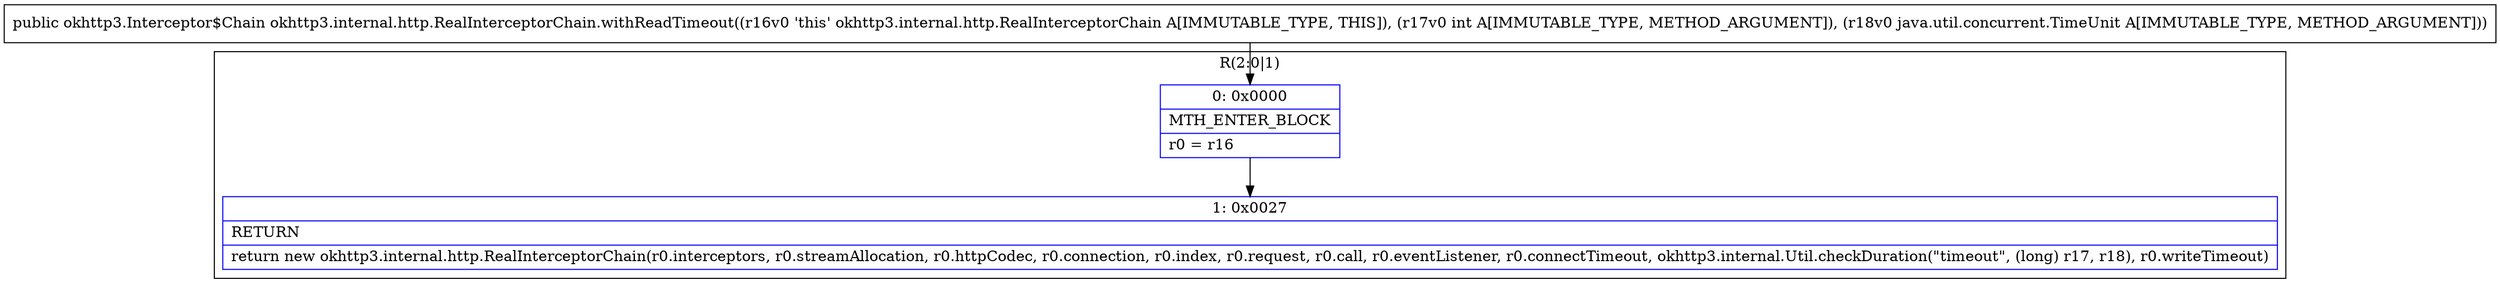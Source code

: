digraph "CFG forokhttp3.internal.http.RealInterceptorChain.withReadTimeout(ILjava\/util\/concurrent\/TimeUnit;)Lokhttp3\/Interceptor$Chain;" {
subgraph cluster_Region_35257751 {
label = "R(2:0|1)";
node [shape=record,color=blue];
Node_0 [shape=record,label="{0\:\ 0x0000|MTH_ENTER_BLOCK\l|r0 = r16\l}"];
Node_1 [shape=record,label="{1\:\ 0x0027|RETURN\l|return new okhttp3.internal.http.RealInterceptorChain(r0.interceptors, r0.streamAllocation, r0.httpCodec, r0.connection, r0.index, r0.request, r0.call, r0.eventListener, r0.connectTimeout, okhttp3.internal.Util.checkDuration(\"timeout\", (long) r17, r18), r0.writeTimeout)\l}"];
}
MethodNode[shape=record,label="{public okhttp3.Interceptor$Chain okhttp3.internal.http.RealInterceptorChain.withReadTimeout((r16v0 'this' okhttp3.internal.http.RealInterceptorChain A[IMMUTABLE_TYPE, THIS]), (r17v0 int A[IMMUTABLE_TYPE, METHOD_ARGUMENT]), (r18v0 java.util.concurrent.TimeUnit A[IMMUTABLE_TYPE, METHOD_ARGUMENT])) }"];
MethodNode -> Node_0;
Node_0 -> Node_1;
}

